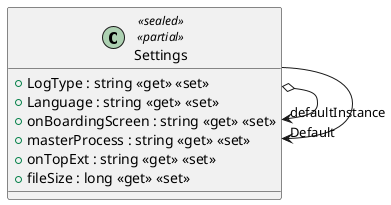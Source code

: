 @startuml
class Settings <<sealed>> <<partial>> {
    + LogType : string <<get>> <<set>>
    + Language : string <<get>> <<set>>
    + onBoardingScreen : string <<get>> <<set>>
    + masterProcess : string <<get>> <<set>>
    + onTopExt : string <<get>> <<set>>
    + fileSize : long <<get>> <<set>>
}
Settings o-> "defaultInstance" Settings
Settings --> "Default" Settings
@enduml
